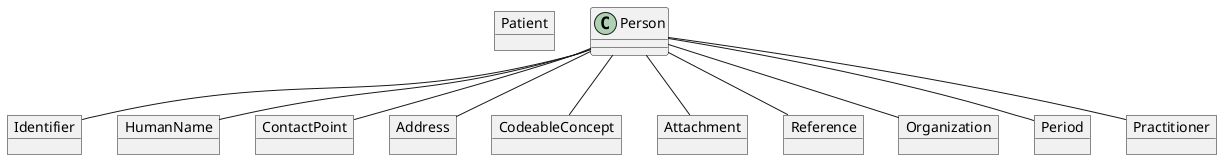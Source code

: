 @startuml
object  Patient

object Identifier
object HumanName
object ContactPoint
object Address
object CodeableConcept
object Attachment
object Reference
object Organization
object Period
object Practitioner

Person -- Identifier
Person -- HumanName
Person -- ContactPoint
Person -- Address
Person -- CodeableConcept
Person -- Attachment
Person -- Reference
Person -- Organization
Person -- Period
Person -- Practitioner
@enduml
